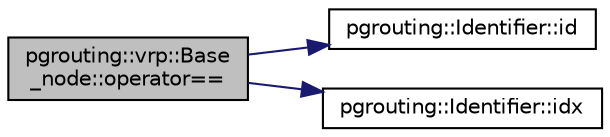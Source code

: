 digraph "pgrouting::vrp::Base_node::operator=="
{
  edge [fontname="Helvetica",fontsize="10",labelfontname="Helvetica",labelfontsize="10"];
  node [fontname="Helvetica",fontsize="10",shape=record];
  rankdir="LR";
  Node1 [label="pgrouting::vrp::Base\l_node::operator==",height=0.2,width=0.4,color="black", fillcolor="grey75", style="filled", fontcolor="black"];
  Node1 -> Node2 [color="midnightblue",fontsize="10",style="solid",fontname="Helvetica"];
  Node2 [label="pgrouting::Identifier::id",height=0.2,width=0.4,color="black", fillcolor="white", style="filled",URL="$classpgrouting_1_1Identifier.html#a04eb2b760246fbcc2f6dc0a011c3d340"];
  Node1 -> Node3 [color="midnightblue",fontsize="10",style="solid",fontname="Helvetica"];
  Node3 [label="pgrouting::Identifier::idx",height=0.2,width=0.4,color="black", fillcolor="white", style="filled",URL="$classpgrouting_1_1Identifier.html#a8a62909e1ef823d91e630c53132c14e6"];
}
